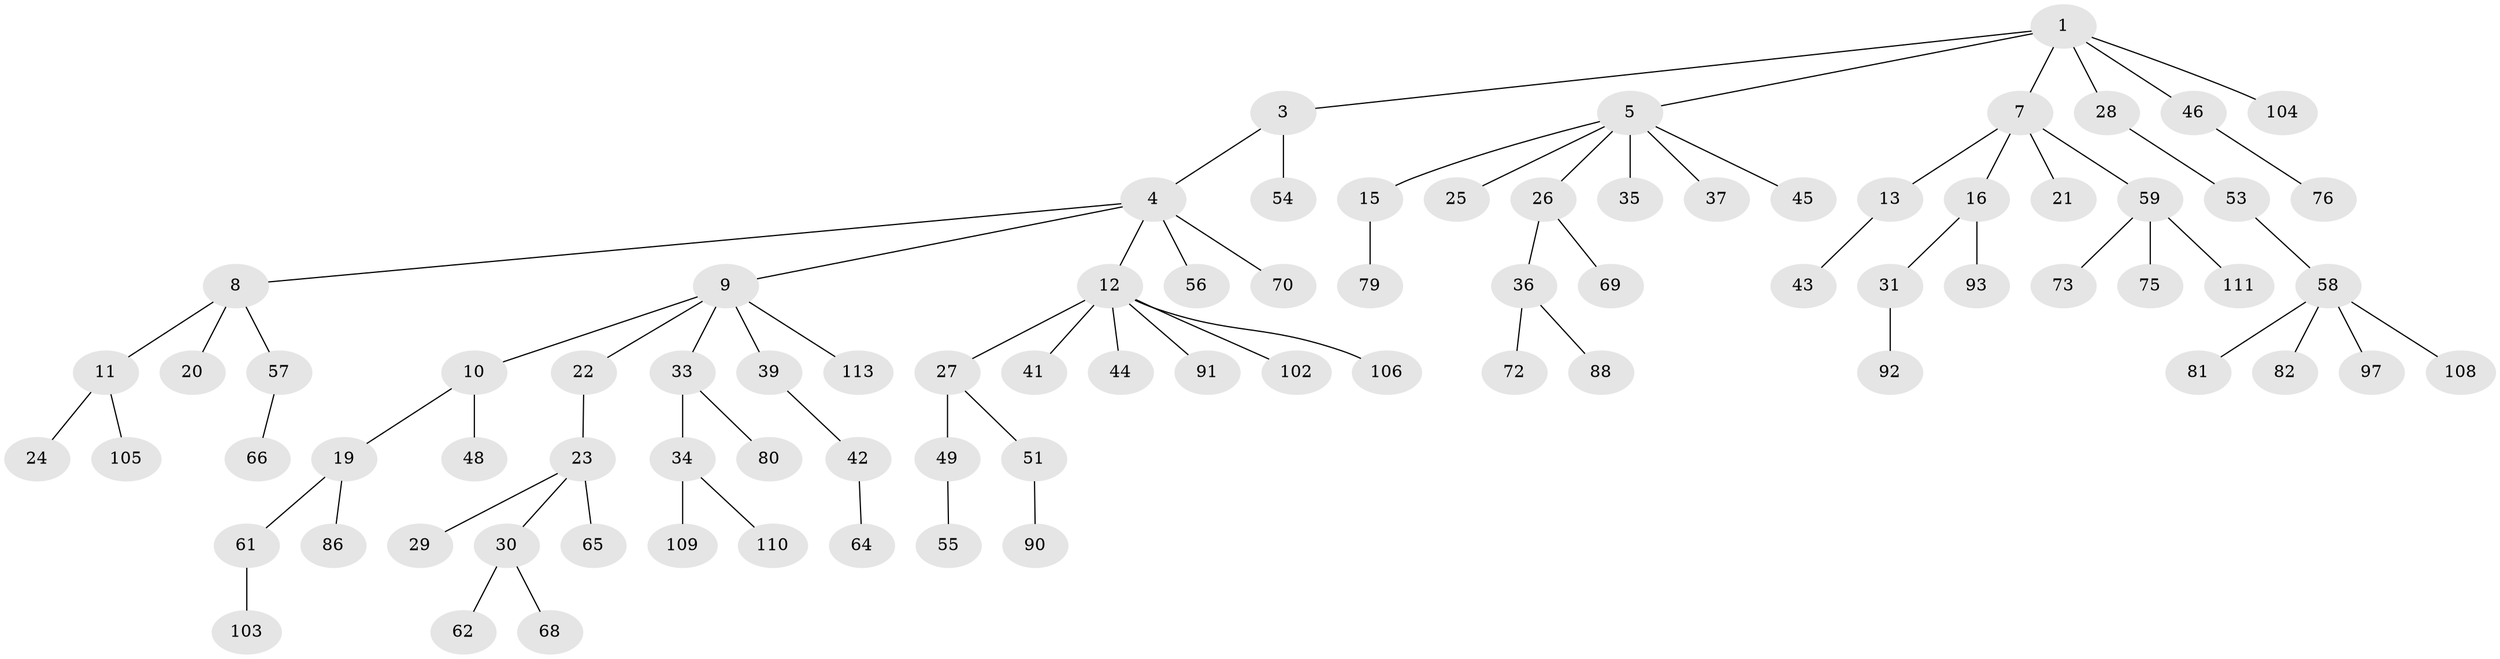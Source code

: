 // Generated by graph-tools (version 1.1) at 2025/24/03/03/25 07:24:08]
// undirected, 81 vertices, 80 edges
graph export_dot {
graph [start="1"]
  node [color=gray90,style=filled];
  1 [super="+2"];
  3 [super="+107"];
  4 [super="+101"];
  5 [super="+6"];
  7 [super="+40"];
  8 [super="+17"];
  9 [super="+14"];
  10 [super="+85"];
  11 [super="+18"];
  12 [super="+83"];
  13 [super="+47"];
  15 [super="+50"];
  16;
  19 [super="+52"];
  20;
  21;
  22;
  23;
  24;
  25;
  26 [super="+32"];
  27;
  28 [super="+67"];
  29 [super="+114"];
  30 [super="+38"];
  31 [super="+87"];
  33;
  34 [super="+89"];
  35;
  36 [super="+100"];
  37 [super="+96"];
  39;
  41 [super="+99"];
  42 [super="+71"];
  43;
  44;
  45;
  46 [super="+63"];
  48 [super="+95"];
  49 [super="+78"];
  51 [super="+84"];
  53;
  54;
  55;
  56;
  57;
  58 [super="+60"];
  59 [super="+94"];
  61;
  62;
  64 [super="+98"];
  65;
  66;
  68;
  69 [super="+74"];
  70;
  72;
  73;
  75;
  76 [super="+77"];
  79 [super="+112"];
  80;
  81;
  82;
  86;
  88;
  90;
  91;
  92;
  93;
  97;
  102;
  103;
  104;
  105;
  106;
  108;
  109;
  110;
  111;
  113;
  1 -- 3;
  1 -- 28;
  1 -- 46;
  1 -- 104;
  1 -- 5;
  1 -- 7;
  3 -- 4;
  3 -- 54;
  4 -- 8;
  4 -- 9;
  4 -- 12;
  4 -- 56;
  4 -- 70;
  5 -- 15;
  5 -- 26;
  5 -- 37;
  5 -- 45;
  5 -- 25;
  5 -- 35;
  7 -- 13;
  7 -- 16;
  7 -- 21;
  7 -- 59;
  8 -- 11;
  8 -- 20;
  8 -- 57;
  9 -- 10;
  9 -- 22;
  9 -- 39;
  9 -- 113;
  9 -- 33;
  10 -- 19;
  10 -- 48;
  11 -- 24;
  11 -- 105;
  12 -- 27;
  12 -- 41;
  12 -- 44;
  12 -- 102;
  12 -- 106;
  12 -- 91;
  13 -- 43;
  15 -- 79;
  16 -- 31;
  16 -- 93;
  19 -- 61;
  19 -- 86;
  22 -- 23;
  23 -- 29;
  23 -- 30;
  23 -- 65;
  26 -- 69;
  26 -- 36;
  27 -- 49;
  27 -- 51;
  28 -- 53;
  30 -- 62;
  30 -- 68;
  31 -- 92;
  33 -- 34;
  33 -- 80;
  34 -- 109;
  34 -- 110;
  36 -- 72;
  36 -- 88;
  39 -- 42;
  42 -- 64;
  46 -- 76;
  49 -- 55;
  51 -- 90;
  53 -- 58;
  57 -- 66;
  58 -- 81;
  58 -- 82;
  58 -- 97;
  58 -- 108;
  59 -- 73;
  59 -- 75;
  59 -- 111;
  61 -- 103;
}
